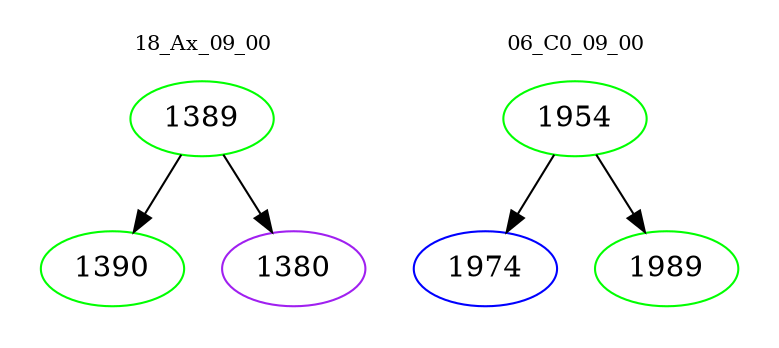 digraph{
subgraph cluster_0 {
color = white
label = "18_Ax_09_00";
fontsize=10;
T0_1389 [label="1389", color="green"]
T0_1389 -> T0_1390 [color="black"]
T0_1390 [label="1390", color="green"]
T0_1389 -> T0_1380 [color="black"]
T0_1380 [label="1380", color="purple"]
}
subgraph cluster_1 {
color = white
label = "06_C0_09_00";
fontsize=10;
T1_1954 [label="1954", color="green"]
T1_1954 -> T1_1974 [color="black"]
T1_1974 [label="1974", color="blue"]
T1_1954 -> T1_1989 [color="black"]
T1_1989 [label="1989", color="green"]
}
}
